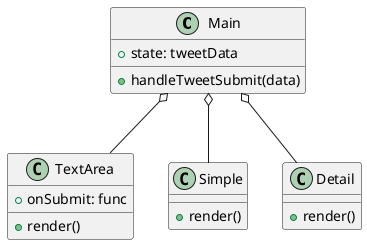 @startuml
class Main {
  +state: tweetData
  +handleTweetSubmit(data)
}

class TextArea {
  +onSubmit: func
  +render()
}

class Simple {
  +render()
}

class Detail {
  +render()
}

Main o-- TextArea
Main o-- Simple
Main o-- Detail
@enduml
